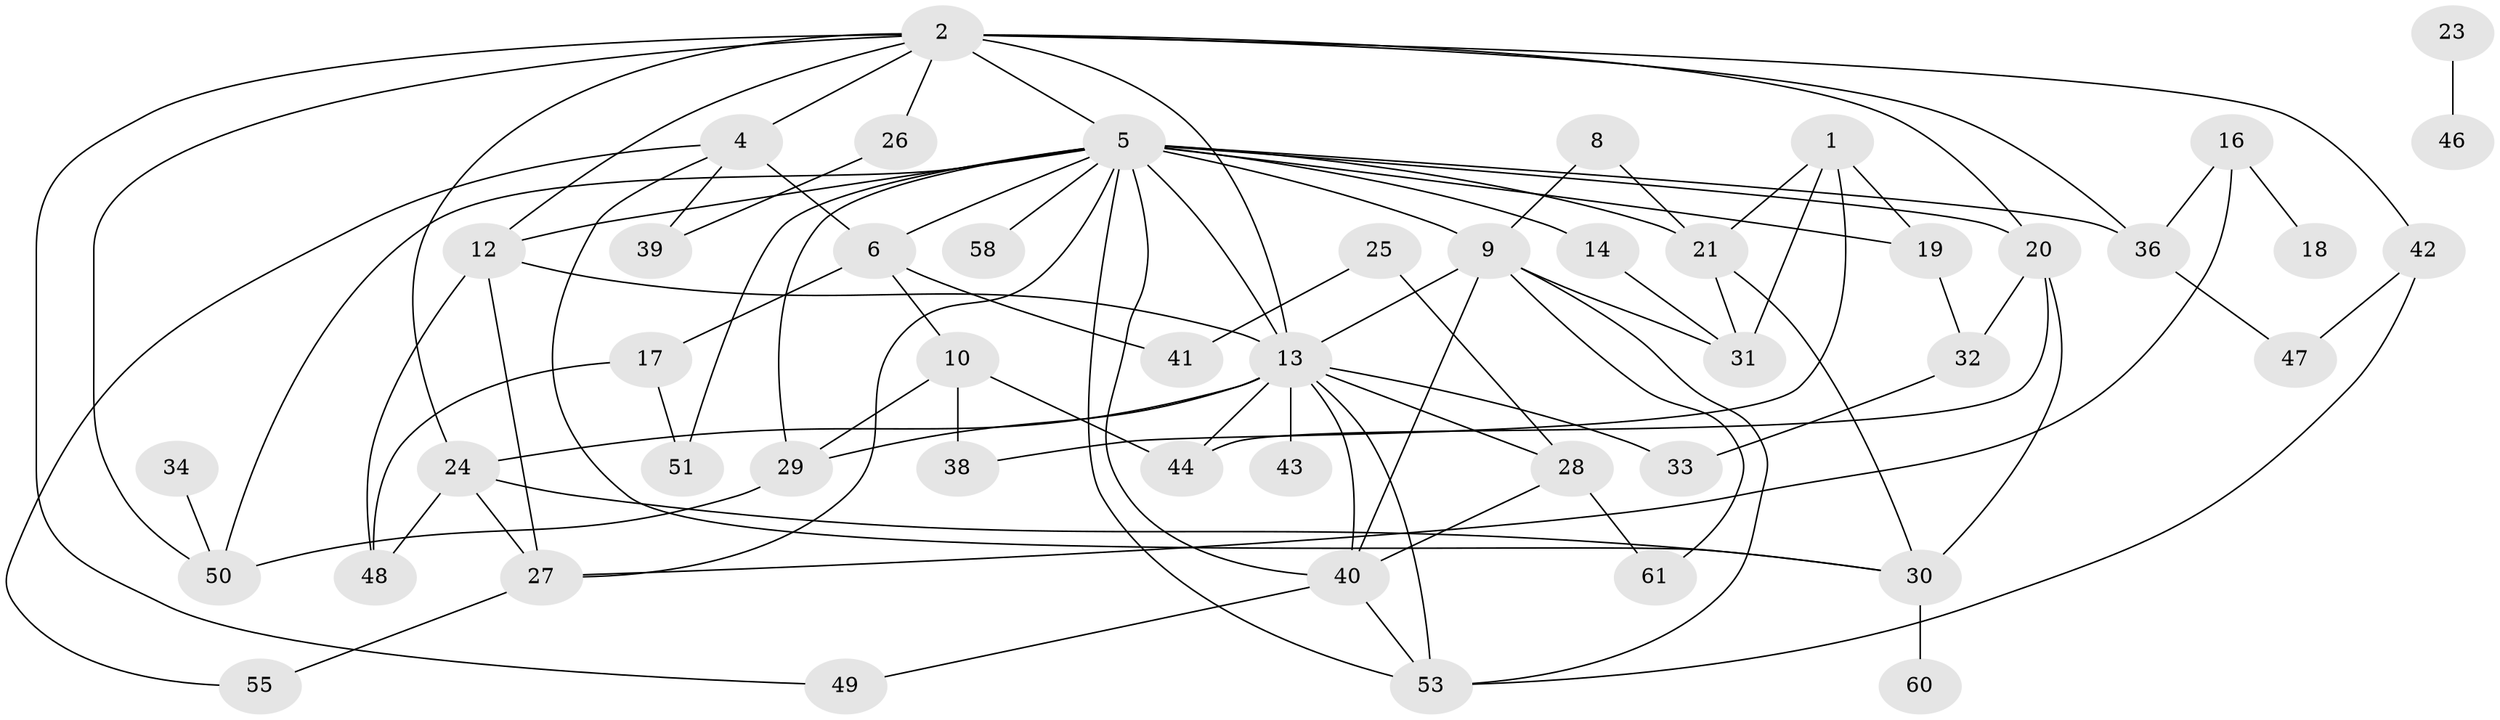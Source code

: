 // original degree distribution, {3: 0.1652892561983471, 5: 0.10743801652892562, 0: 0.09090909090909091, 6: 0.0743801652892562, 2: 0.256198347107438, 4: 0.10743801652892562, 1: 0.19008264462809918, 8: 0.008264462809917356}
// Generated by graph-tools (version 1.1) at 2025/33/03/09/25 02:33:46]
// undirected, 48 vertices, 90 edges
graph export_dot {
graph [start="1"]
  node [color=gray90,style=filled];
  1;
  2;
  4;
  5;
  6;
  8;
  9;
  10;
  12;
  13;
  14;
  16;
  17;
  18;
  19;
  20;
  21;
  23;
  24;
  25;
  26;
  27;
  28;
  29;
  30;
  31;
  32;
  33;
  34;
  36;
  38;
  39;
  40;
  41;
  42;
  43;
  44;
  46;
  47;
  48;
  49;
  50;
  51;
  53;
  55;
  58;
  60;
  61;
  1 -- 19 [weight=1.0];
  1 -- 21 [weight=1.0];
  1 -- 31 [weight=1.0];
  1 -- 38 [weight=1.0];
  2 -- 4 [weight=2.0];
  2 -- 5 [weight=2.0];
  2 -- 12 [weight=1.0];
  2 -- 13 [weight=2.0];
  2 -- 20 [weight=1.0];
  2 -- 24 [weight=1.0];
  2 -- 26 [weight=1.0];
  2 -- 36 [weight=1.0];
  2 -- 42 [weight=1.0];
  2 -- 49 [weight=1.0];
  2 -- 50 [weight=1.0];
  4 -- 6 [weight=1.0];
  4 -- 30 [weight=1.0];
  4 -- 39 [weight=1.0];
  4 -- 55 [weight=1.0];
  5 -- 6 [weight=1.0];
  5 -- 9 [weight=1.0];
  5 -- 12 [weight=2.0];
  5 -- 13 [weight=3.0];
  5 -- 14 [weight=1.0];
  5 -- 19 [weight=1.0];
  5 -- 20 [weight=1.0];
  5 -- 21 [weight=1.0];
  5 -- 27 [weight=1.0];
  5 -- 29 [weight=1.0];
  5 -- 36 [weight=1.0];
  5 -- 40 [weight=1.0];
  5 -- 50 [weight=1.0];
  5 -- 51 [weight=1.0];
  5 -- 53 [weight=1.0];
  5 -- 58 [weight=1.0];
  6 -- 10 [weight=1.0];
  6 -- 17 [weight=1.0];
  6 -- 41 [weight=1.0];
  8 -- 9 [weight=1.0];
  8 -- 21 [weight=1.0];
  9 -- 13 [weight=1.0];
  9 -- 31 [weight=1.0];
  9 -- 40 [weight=2.0];
  9 -- 53 [weight=1.0];
  9 -- 61 [weight=1.0];
  10 -- 29 [weight=1.0];
  10 -- 38 [weight=1.0];
  10 -- 44 [weight=1.0];
  12 -- 13 [weight=3.0];
  12 -- 27 [weight=1.0];
  12 -- 48 [weight=1.0];
  13 -- 24 [weight=1.0];
  13 -- 28 [weight=2.0];
  13 -- 29 [weight=1.0];
  13 -- 33 [weight=1.0];
  13 -- 40 [weight=1.0];
  13 -- 43 [weight=1.0];
  13 -- 44 [weight=1.0];
  13 -- 53 [weight=2.0];
  14 -- 31 [weight=1.0];
  16 -- 18 [weight=1.0];
  16 -- 27 [weight=1.0];
  16 -- 36 [weight=1.0];
  17 -- 48 [weight=1.0];
  17 -- 51 [weight=1.0];
  19 -- 32 [weight=1.0];
  20 -- 30 [weight=1.0];
  20 -- 32 [weight=1.0];
  20 -- 44 [weight=1.0];
  21 -- 30 [weight=1.0];
  21 -- 31 [weight=1.0];
  23 -- 46 [weight=1.0];
  24 -- 27 [weight=1.0];
  24 -- 30 [weight=1.0];
  24 -- 48 [weight=1.0];
  25 -- 28 [weight=1.0];
  25 -- 41 [weight=1.0];
  26 -- 39 [weight=1.0];
  27 -- 55 [weight=1.0];
  28 -- 40 [weight=1.0];
  28 -- 61 [weight=1.0];
  29 -- 50 [weight=1.0];
  30 -- 60 [weight=1.0];
  32 -- 33 [weight=1.0];
  34 -- 50 [weight=1.0];
  36 -- 47 [weight=1.0];
  40 -- 49 [weight=1.0];
  40 -- 53 [weight=1.0];
  42 -- 47 [weight=1.0];
  42 -- 53 [weight=1.0];
}
